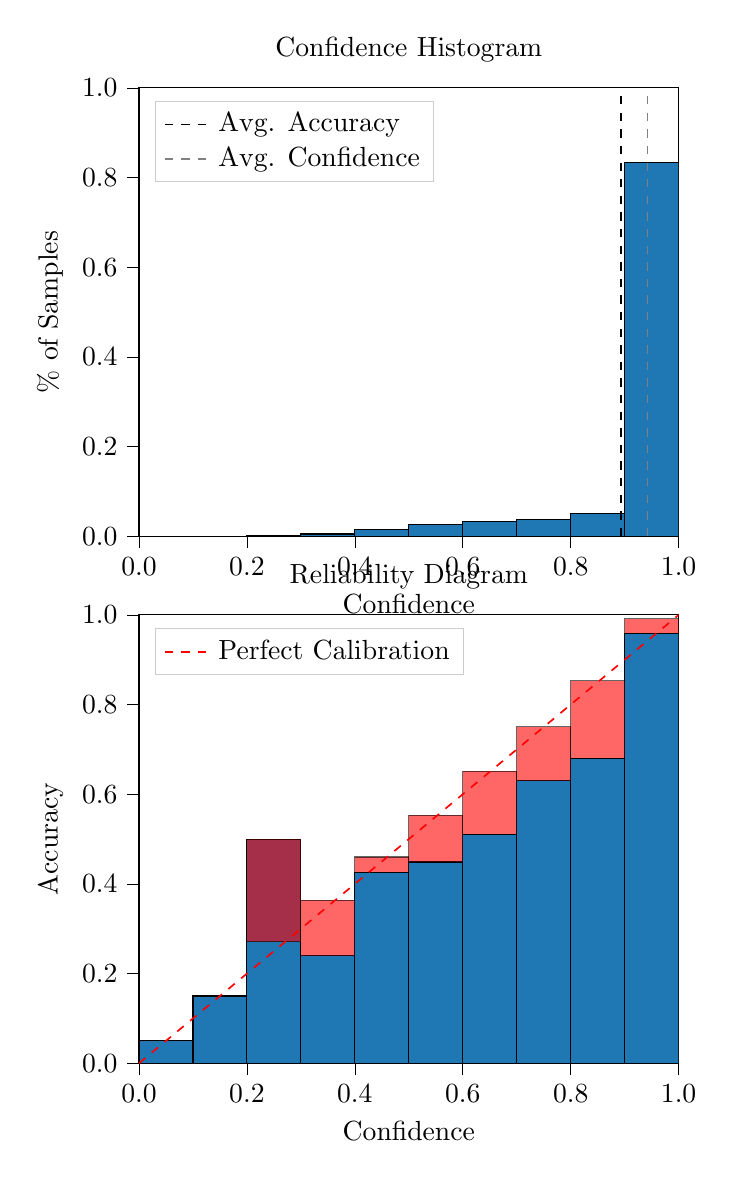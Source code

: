 % This file was created by tikzplotlib v0.9.8.
\begin{tikzpicture}

\definecolor{color0}{rgb}{0.122,0.467,0.706}

\begin{groupplot}[group style={group size=1 by 2}]
\nextgroupplot[
legend cell align={left},
legend style={
  fill opacity=0.8,
  draw opacity=1,
  text opacity=1,
  at={(0.03,0.97)},
  anchor=north west,
  draw=white!80!black
},
tick align=outside,
tick pos=left,
title={Confidence Histogram},
x grid style={white!69.02!black},
xlabel={Confidence},
xmin=0, xmax=1,
xtick style={color=black},
xtick={0,0.2,0.4,0.6,0.8,1},
xticklabels={0.0,0.2,0.4,0.6,0.8,1.0},
y grid style={white!69.02!black},
ylabel={\% of Samples},
ymin=0, ymax=1,
ytick style={color=black},
ytick={0,0.2,0.4,0.6,0.8,1},
yticklabels={0.0,0.2,0.4,0.6,0.8,1.0}
]
\draw[draw=black,fill=color0] (axis cs:-6.939e-18,0) rectangle (axis cs:0.1,0);
\draw[draw=black,fill=color0] (axis cs:0.1,0) rectangle (axis cs:0.2,0);
\draw[draw=black,fill=color0] (axis cs:0.2,0) rectangle (axis cs:0.3,0.001);
\draw[draw=black,fill=color0] (axis cs:0.3,0) rectangle (axis cs:0.4,0.005);
\draw[draw=black,fill=color0] (axis cs:0.4,0) rectangle (axis cs:0.5,0.015);
\draw[draw=black,fill=color0] (axis cs:0.5,0) rectangle (axis cs:0.6,0.027);
\draw[draw=black,fill=color0] (axis cs:0.6,0) rectangle (axis cs:0.7,0.032);
\draw[draw=black,fill=color0] (axis cs:0.7,0) rectangle (axis cs:0.8,0.037);
\draw[draw=black,fill=color0] (axis cs:0.8,0) rectangle (axis cs:0.9,0.05);
\draw[draw=black,fill=color0] (axis cs:0.9,0) rectangle (axis cs:1,0.834);
\addplot [semithick, black, dashed]
table {%
0.893 0
0.893 1
};
\addlegendentry{Avg. Accuracy}
\addplot [semithick, white!50.196!black, dashed]
table {%
0.942 0
0.942 1
};
\addlegendentry{Avg. Confidence}

\nextgroupplot[
legend cell align={left},
legend style={
  fill opacity=0.8,
  draw opacity=1,
  text opacity=1,
  at={(0.03,0.97)},
  anchor=north west,
  draw=white!80!black
},
tick align=outside,
tick pos=left,
title={Reliability Diagram},
x grid style={white!69.02!black},
xlabel={Confidence},
xmin=0, xmax=1,
xtick style={color=black},
xtick={0,0.2,0.4,0.6,0.8,1},
xticklabels={0.0,0.2,0.4,0.6,0.8,1.0},
y grid style={white!69.02!black},
ylabel={Accuracy},
ymin=0, ymax=1,
ytick style={color=black},
ytick={0,0.2,0.4,0.6,0.8,1},
yticklabels={0.0,0.2,0.4,0.6,0.8,1.0}
]
\draw[draw=black,fill=color0] (axis cs:-6.939e-18,0) rectangle (axis cs:0.1,0.05);
\draw[draw=black,fill=color0] (axis cs:0.1,0) rectangle (axis cs:0.2,0.15);
\draw[draw=black,fill=color0] (axis cs:0.2,0) rectangle (axis cs:0.3,0.5);
\draw[draw=black,fill=color0] (axis cs:0.3,0) rectangle (axis cs:0.4,0.24);
\draw[draw=black,fill=color0] (axis cs:0.4,0) rectangle (axis cs:0.5,0.426);
\draw[draw=black,fill=color0] (axis cs:0.5,0) rectangle (axis cs:0.6,0.449);
\draw[draw=black,fill=color0] (axis cs:0.6,0) rectangle (axis cs:0.7,0.511);
\draw[draw=black,fill=color0] (axis cs:0.7,0) rectangle (axis cs:0.8,0.63);
\draw[draw=black,fill=color0] (axis cs:0.8,0) rectangle (axis cs:0.9,0.68);
\draw[draw=black,fill=color0] (axis cs:0.9,0) rectangle (axis cs:1,0.959);
\draw[draw=black,fill=red,opacity=0.6] (axis cs:-6.939e-18,0.05) rectangle (axis cs:0.1,0.05);
\draw[draw=black,fill=red,opacity=0.6] (axis cs:0.1,0.15) rectangle (axis cs:0.2,0.15);
\draw[draw=black,fill=red,opacity=0.6] (axis cs:0.2,0.5) rectangle (axis cs:0.3,0.271);
\draw[draw=black,fill=red,opacity=0.6] (axis cs:0.3,0.24) rectangle (axis cs:0.4,0.364);
\draw[draw=black,fill=red,opacity=0.6] (axis cs:0.4,0.426) rectangle (axis cs:0.5,0.46);
\draw[draw=black,fill=red,opacity=0.6] (axis cs:0.5,0.449) rectangle (axis cs:0.6,0.553);
\draw[draw=black,fill=red,opacity=0.6] (axis cs:0.6,0.511) rectangle (axis cs:0.7,0.651);
\draw[draw=black,fill=red,opacity=0.6] (axis cs:0.7,0.63) rectangle (axis cs:0.8,0.751);
\draw[draw=black,fill=red,opacity=0.6] (axis cs:0.8,0.68) rectangle (axis cs:0.9,0.853);
\draw[draw=black,fill=red,opacity=0.6] (axis cs:0.9,0.959) rectangle (axis cs:1,0.992);
\addplot [semithick, red, dashed]
table {%
0 0
1 1
};
\addlegendentry{Perfect Calibration}
\end{groupplot}

\end{tikzpicture}
